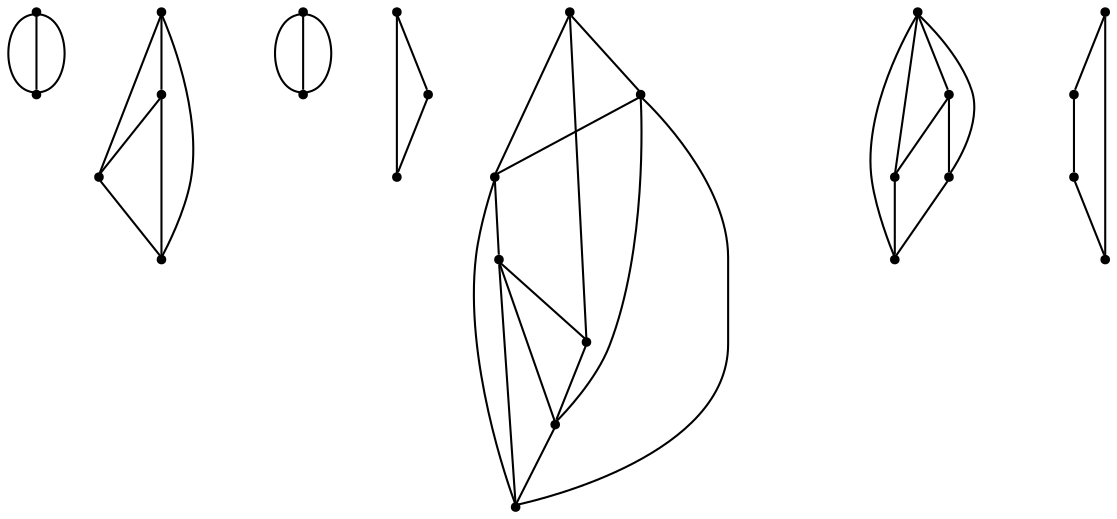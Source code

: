 graph {
  node [shape=point,comment="{\"directed\":false,\"doi\":\"10.1007/978-3-031-22203-0_27\",\"figure\":\"3\"}"]

  v0 [pos="1384.245550217277,603.3170071240381"]
  v1 [pos="1384.245550217277,553.3096534976964"]
  v2 [pos="1009.1857696205866,453.2949462450133"]
  v3 [pos="1009.1857696205865,353.28036616760676"]
  v4 [pos="984.1817863670876,603.3170071240381"]
  v5 [pos="984.1817863670876,553.3096534976964"]
  v6 [pos="884.1658533530926,453.2949462450133"]
  v7 [pos="884.1658533530926,353.28036616760676"]
  v8 [pos="1455.0901694355236,453.2949462450133"]
  v9 [pos="1405.0822029285262,403.2875926186716"]
  v10 [pos="1305.0662699145312,453.2949462450133"]
  v11 [pos="1405.0822029285262,353.28036616760676"]
  v12 [pos="1355.0742364215287,353.28036616760664"]
  v13 [pos="1355.0742364215287,403.2875926186716"]
  v14 [pos="1380.0782196750274,378.2839158055008"]
  v15 [pos="1234.2216506962845,628.320683937209"]
  v16 [pos="1234.2216506962845,528.3059766845257"]
  v17 [pos="1209.2176674427858,711.666273314445"]
  v18 [pos="1159.209700935788,711.666273314445"]
  v19 [pos="1209.2176674427858,761.6736269407866"]
  v20 [pos="1184.2136841892868,578.3133303108673"]
  v21 [pos="1134.205717682289,528.3059766845256"]
  v22 [pos="1134.205717682289,628.320683937209"]
  v23 [pos="1159.209700935788,761.6736269407866"]
  v24 [pos="1059.193736127584,403.2875926186716"]
  v25 [pos="1009.1857696205866,403.2875926186716"]
  v26 [pos="884.1658533530926,403.2875926186716"]

  v0 -- v1 [id="-1",pos="1384.245550217277,603.3170071240381 1359.241471581152,603.3170071240381 1359.241471581152,553.3096534976964 1384.245550217277,553.3096534976964"]
  v0 -- v1 [id="-2",pos="1384.245550217277,603.3170071240381 1409.2494380881494,603.3170071240381 1409.2494380881494,553.3096534976964 1384.245550217277,553.3096534976964"]
  v2 -- v3 [id="-3",pos="1009.1857696205866,453.2949462450133 959.177803113589,453.2949462450133 959.177803113589,353.28036616760676 1009.1857696205865,353.28036616760676"]
  v4 -- v5 [id="-4",pos="984.1817863670876,603.3170071240381 1009.1857696205865,603.3170071240381 1009.1857696205865,553.3096534976964 984.1817863670876,553.3096534976964"]
  v6 -- v26 [id="-5",pos="884.1658533530926,453.2949462450133 884.1658533530926,403.2875926186716 884.1658533530926,403.2875926186716 884.1658533530926,403.2875926186716"]
  v26 -- v7 [id="-6",pos="884.1658533530926,403.2875926186716 884.1658533530926,353.28036616760676 884.1658533530926,353.28036616760676 884.1658533530926,353.28036616760676"]
  v4 -- v5 [id="-7",pos="984.1817863670876,603.3170071240381 959.177803113589,603.3170071240381 959.177803113589,553.3096534976964 984.1817863670876,553.3096534976964"]
  v6 -- v7 [id="-8",pos="884.1658533530926,453.2949462450133 834.157886846095,453.2949462450133 834.157886846095,353.28036616760676 884.1658533530926,353.28036616760676"]
  v8 -- v9 [id="-9",pos="1455.0901694355236,453.2949462450133 1405.0822029285262,403.2875926186716 1405.0822029285262,403.2875926186716 1405.0822029285262,403.2875926186716"]
  v8 -- v10 [id="-10",pos="1455.0901694355236,453.2949462450133 1305.0662699145312,453.2949462450133 1305.0662699145312,453.2949462450133 1305.0662699145312,453.2949462450133"]
  v11 -- v8 [id="-11",pos="1405.0822029285262,353.28036616760676 1455.0901694355236,453.2949462450133 1455.0901694355236,453.2949462450133 1455.0901694355236,453.2949462450133"]
  v11 -- v12 [id="-12",pos="1405.0822029285262,353.28036616760676 1355.0742364215287,353.28036616760664 1355.0742364215287,353.28036616760664 1355.0742364215287,353.28036616760664"]
  v9 -- v13 [id="-13",pos="1405.0822029285262,403.2875926186716 1355.0742364215287,403.2875926186716 1355.0742364215287,403.2875926186716 1355.0742364215287,403.2875926186716"]
  v9 -- v11 [id="-14",pos="1405.0822029285262,403.2875926186716 1405.0822029285262,353.28036616760676 1405.0822029285262,353.28036616760676 1405.0822029285262,353.28036616760676"]
  v14 -- v12 [id="-15",pos="1380.0782196750274,378.2839158055008 1355.0742364215287,353.28036616760664 1355.0742364215287,353.28036616760664 1355.0742364215287,353.28036616760664"]
  v9 -- v14 [id="-16",pos="1405.0822029285262,403.2875926186716 1380.0782196750274,378.2839158055008 1380.0782196750274,378.2839158055008 1380.0782196750274,378.2839158055008"]
  v0 -- v1 [id="-17",pos="1384.245550217277,603.3170071240381 1384.245550217277,553.3096534976964 1384.245550217277,553.3096534976964 1384.245550217277,553.3096534976964"]
  v4 -- v5 [id="-18",pos="984.1817863670876,603.3170071240381 984.1817863670876,553.3096534976964 984.1817863670876,553.3096534976964 984.1817863670876,553.3096534976964"]
  v2 -- v24 [id="-19",pos="1009.1857696205866,453.2949462450133 1059.193736127584,403.2875926186716 1059.193736127584,403.2875926186716 1059.193736127584,403.2875926186716"]
  v2 -- v25 [id="-20",pos="1009.1857696205866,453.2949462450133 1009.1857696205866,403.2875926186716 1009.1857696205866,403.2875926186716 1009.1857696205866,403.2875926186716"]
  v25 -- v3 [id="-21",pos="1009.1857696205866,403.2875926186716 1009.1857696205865,353.28036616760676 1009.1857696205865,353.28036616760676 1009.1857696205865,353.28036616760676"]
  v3 -- v24 [id="-22",pos="1009.1857696205865,353.28036616760676 1059.193736127584,403.2875926186716 1059.193736127584,403.2875926186716 1059.193736127584,403.2875926186716"]
  v12 -- v10 [id="-23",pos="1355.0742364215287,353.28036616760664 1305.0662699145312,453.2949462450133 1305.0662699145312,453.2949462450133 1305.0662699145312,453.2949462450133"]
  v12 -- v13 [id="-24",pos="1355.0742364215287,353.28036616760664 1355.0742364215287,403.2875926186716 1355.0742364215287,403.2875926186716 1355.0742364215287,403.2875926186716"]
  v14 -- v11 [id="-25",pos="1380.0782196750274,378.2839158055008 1405.0822029285262,353.28036616760676 1405.0822029285262,353.28036616760676 1405.0822029285262,353.28036616760676"]
  v13 -- v14 [id="-26",pos="1355.0742364215287,403.2875926186716 1380.0782196750274,378.2839158055008 1380.0782196750274,378.2839158055008 1380.0782196750274,378.2839158055008"]
  v10 -- v13 [id="-27",pos="1305.0662699145312,453.2949462450133 1355.0742364215287,403.2875926186716 1355.0742364215287,403.2875926186716 1355.0742364215287,403.2875926186716"]
  v15 -- v16 [id="-28",pos="1234.2216506962845,628.320683937209 1234.2216506962845,528.3059766845257 1234.2216506962845,528.3059766845257 1234.2216506962845,528.3059766845257"]
  v17 -- v18 [id="-29",pos="1209.2176674427858,711.666273314445 1159.209700935788,711.666273314445 1159.209700935788,711.666273314445 1159.209700935788,711.666273314445"]
  v19 -- v17 [id="-30",pos="1209.2176674427858,761.6736269407866 1209.2176674427858,711.666273314445 1209.2176674427858,711.666273314445 1209.2176674427858,711.666273314445"]
  v20 -- v15 [id="-31",pos="1184.2136841892868,578.3133303108673 1234.2216506962845,628.320683937209 1234.2216506962845,628.320683937209 1234.2216506962845,628.320683937209"]
  v20 -- v16 [id="-32",pos="1184.2136841892868,578.3133303108673 1234.2216506962845,528.3059766845257 1234.2216506962845,528.3059766845257 1234.2216506962845,528.3059766845257"]
  v20 -- v21 [id="-33",pos="1184.2136841892868,578.3133303108673 1134.205717682289,528.3059766845256 1134.205717682289,528.3059766845256 1134.205717682289,528.3059766845256"]
  v20 -- v22 [id="-34",pos="1184.2136841892868,578.3133303108673 1134.205717682289,628.320683937209 1134.205717682289,628.320683937209 1134.205717682289,628.320683937209"]
  v18 -- v23 [id="-35",pos="1159.209700935788,711.666273314445 1159.209700935788,761.6736269407866 1159.209700935788,761.6736269407866 1159.209700935788,761.6736269407866"]
  v24 -- v25 [id="-36",pos="1059.193736127584,403.2875926186716 1009.1857696205866,403.2875926186716 1009.1857696205866,403.2875926186716 1009.1857696205866,403.2875926186716"]
  v23 -- v19 [id="-37",pos="1159.209700935788,761.6736269407866 1209.2176674427858,761.6736269407866 1209.2176674427858,761.6736269407866 1209.2176674427858,761.6736269407866"]
  v21 -- v16 [id="-38",pos="1134.205717682289,528.3059766845256 1234.2216506962845,528.3059766845257 1234.2216506962845,528.3059766845257 1234.2216506962845,528.3059766845257"]
  v22 -- v15 [id="-39",pos="1134.205717682289,628.320683937209 1234.2216506962845,628.320683937209 1234.2216506962845,628.320683937209 1234.2216506962845,628.320683937209"]
  v22 -- v21 [id="-40",pos="1134.205717682289,628.320683937209 1134.205717682289,528.3059766845256 1134.205717682289,528.3059766845256 1134.205717682289,528.3059766845256"]
}